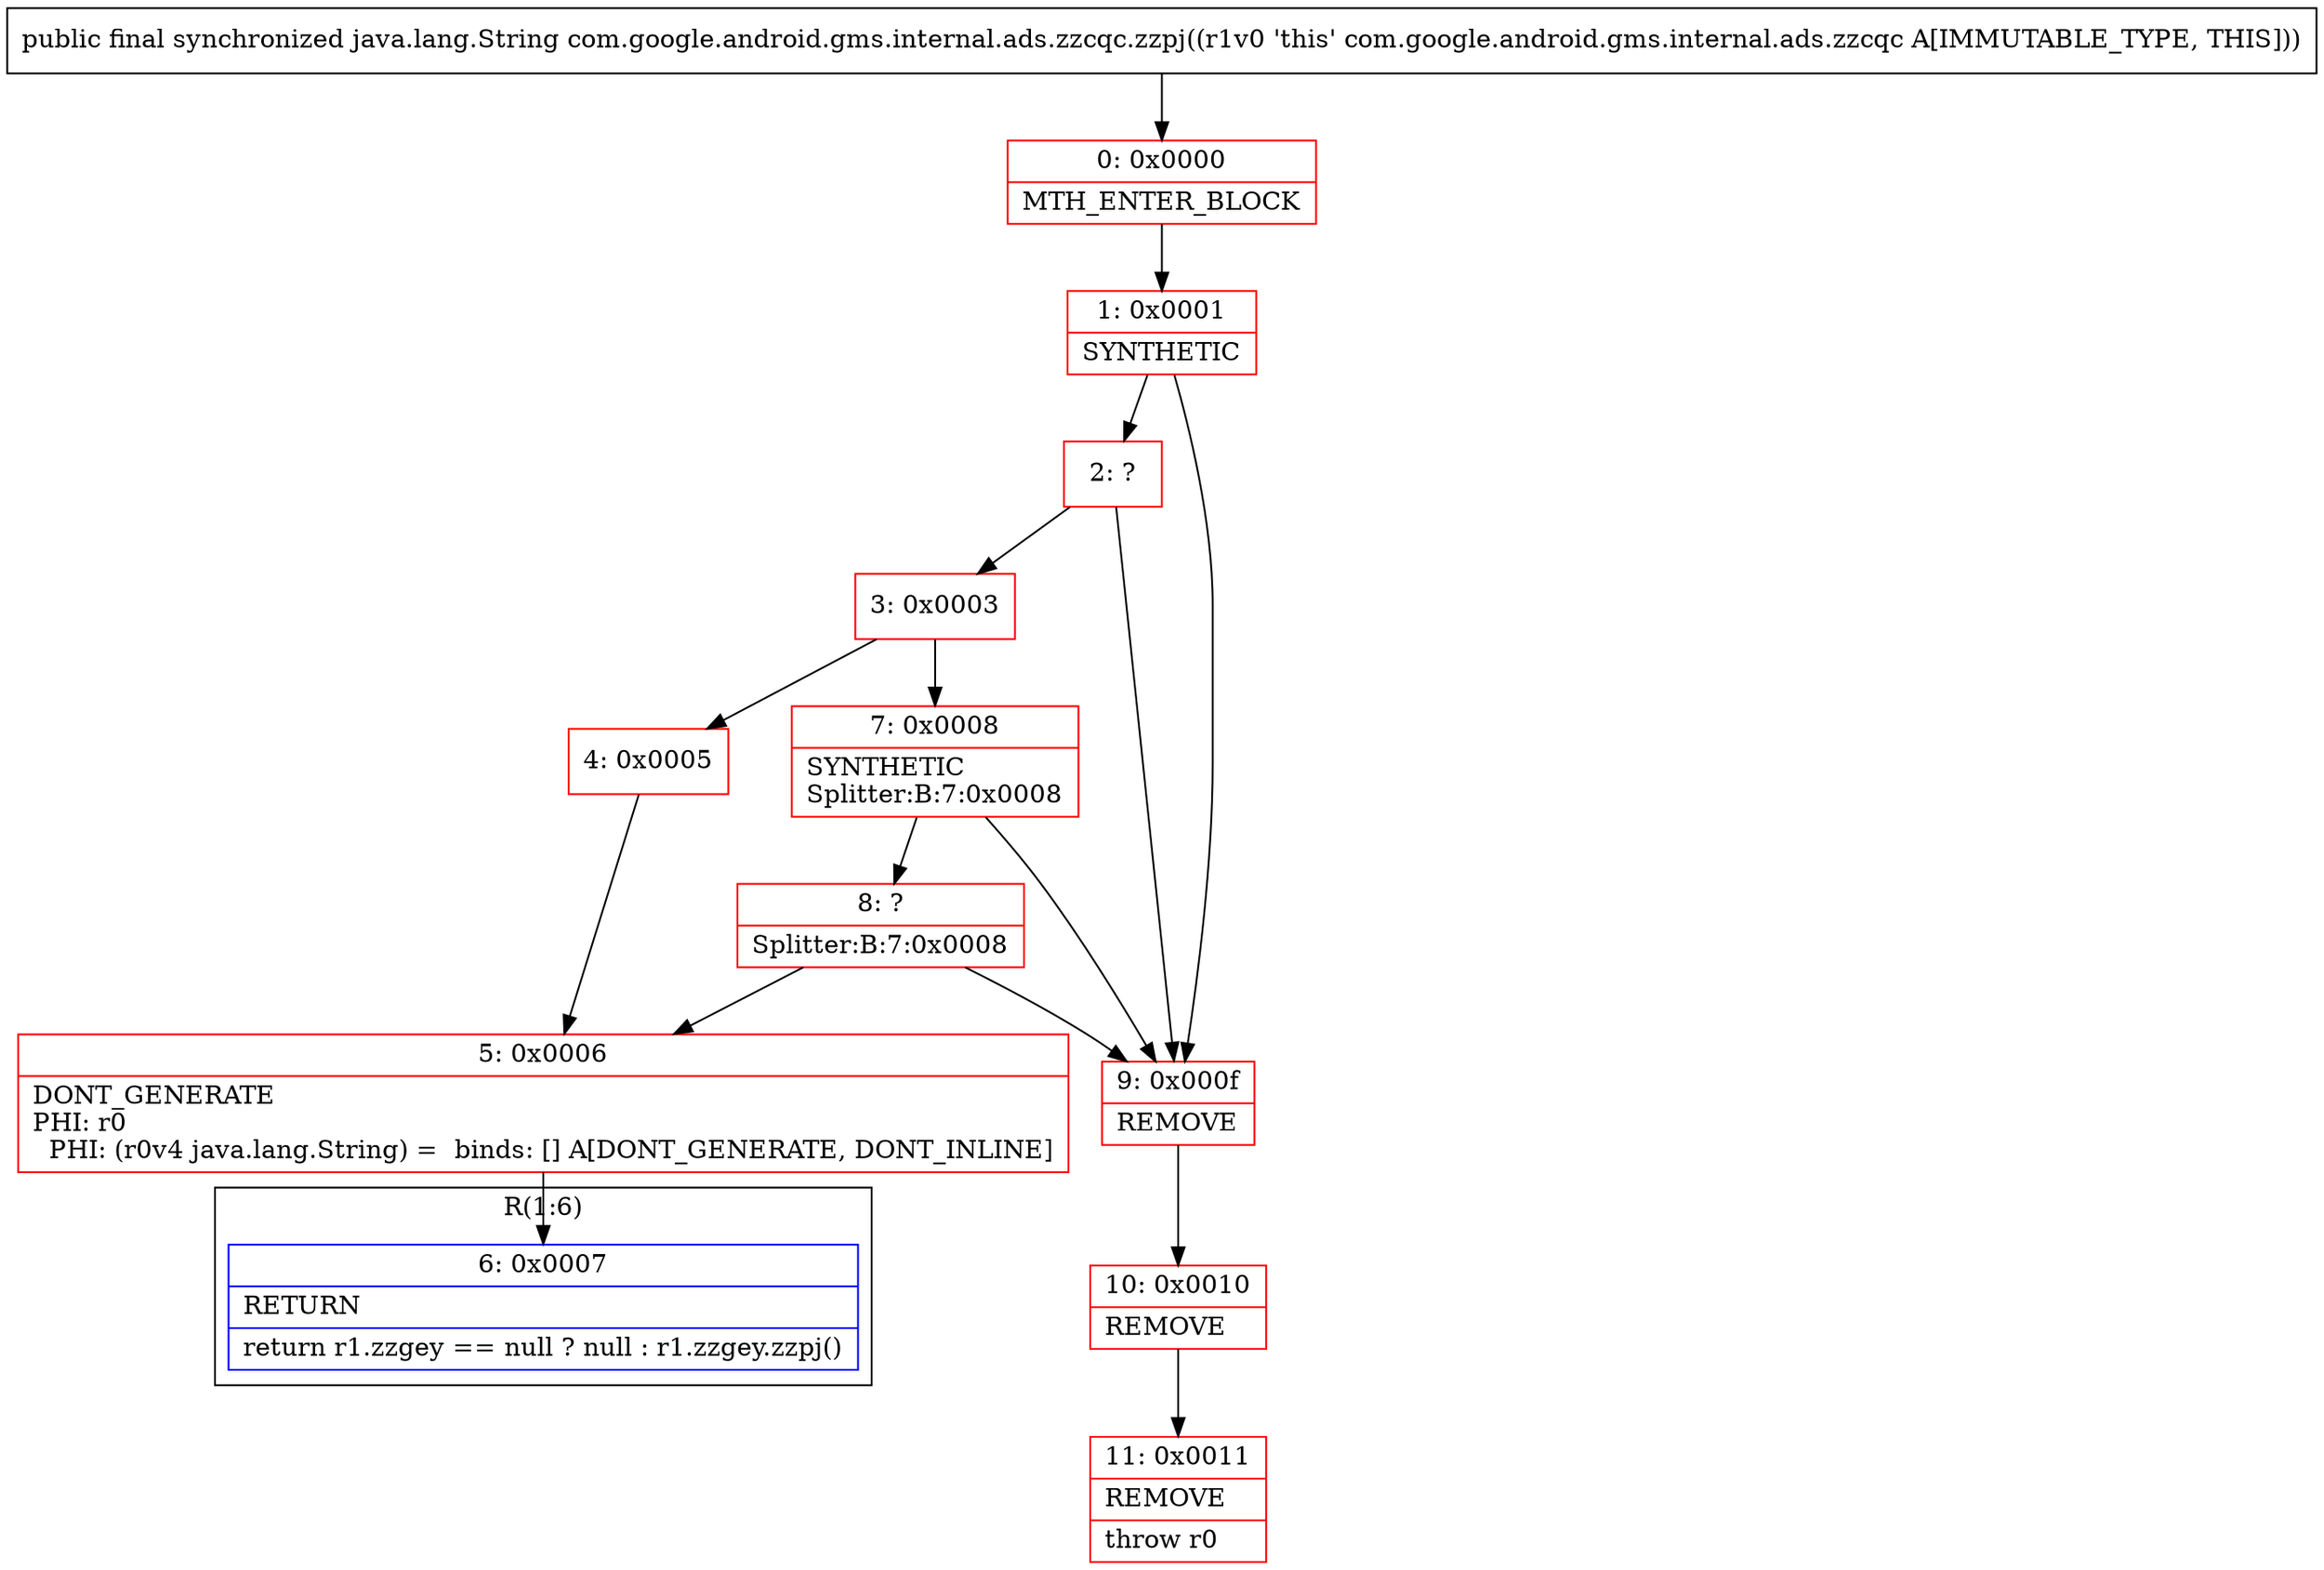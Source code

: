 digraph "CFG forcom.google.android.gms.internal.ads.zzcqc.zzpj()Ljava\/lang\/String;" {
subgraph cluster_Region_1508659123 {
label = "R(1:6)";
node [shape=record,color=blue];
Node_6 [shape=record,label="{6\:\ 0x0007|RETURN\l|return r1.zzgey == null ? null : r1.zzgey.zzpj()\l}"];
}
Node_0 [shape=record,color=red,label="{0\:\ 0x0000|MTH_ENTER_BLOCK\l}"];
Node_1 [shape=record,color=red,label="{1\:\ 0x0001|SYNTHETIC\l}"];
Node_2 [shape=record,color=red,label="{2\:\ ?}"];
Node_3 [shape=record,color=red,label="{3\:\ 0x0003}"];
Node_4 [shape=record,color=red,label="{4\:\ 0x0005}"];
Node_5 [shape=record,color=red,label="{5\:\ 0x0006|DONT_GENERATE\lPHI: r0 \l  PHI: (r0v4 java.lang.String) =  binds: [] A[DONT_GENERATE, DONT_INLINE]\l}"];
Node_7 [shape=record,color=red,label="{7\:\ 0x0008|SYNTHETIC\lSplitter:B:7:0x0008\l}"];
Node_8 [shape=record,color=red,label="{8\:\ ?|Splitter:B:7:0x0008\l}"];
Node_9 [shape=record,color=red,label="{9\:\ 0x000f|REMOVE\l}"];
Node_10 [shape=record,color=red,label="{10\:\ 0x0010|REMOVE\l}"];
Node_11 [shape=record,color=red,label="{11\:\ 0x0011|REMOVE\l|throw r0\l}"];
MethodNode[shape=record,label="{public final synchronized java.lang.String com.google.android.gms.internal.ads.zzcqc.zzpj((r1v0 'this' com.google.android.gms.internal.ads.zzcqc A[IMMUTABLE_TYPE, THIS])) }"];
MethodNode -> Node_0;
Node_0 -> Node_1;
Node_1 -> Node_2;
Node_1 -> Node_9;
Node_2 -> Node_3;
Node_2 -> Node_9;
Node_3 -> Node_4;
Node_3 -> Node_7;
Node_4 -> Node_5;
Node_5 -> Node_6;
Node_7 -> Node_8;
Node_7 -> Node_9;
Node_8 -> Node_9;
Node_8 -> Node_5;
Node_9 -> Node_10;
Node_10 -> Node_11;
}

